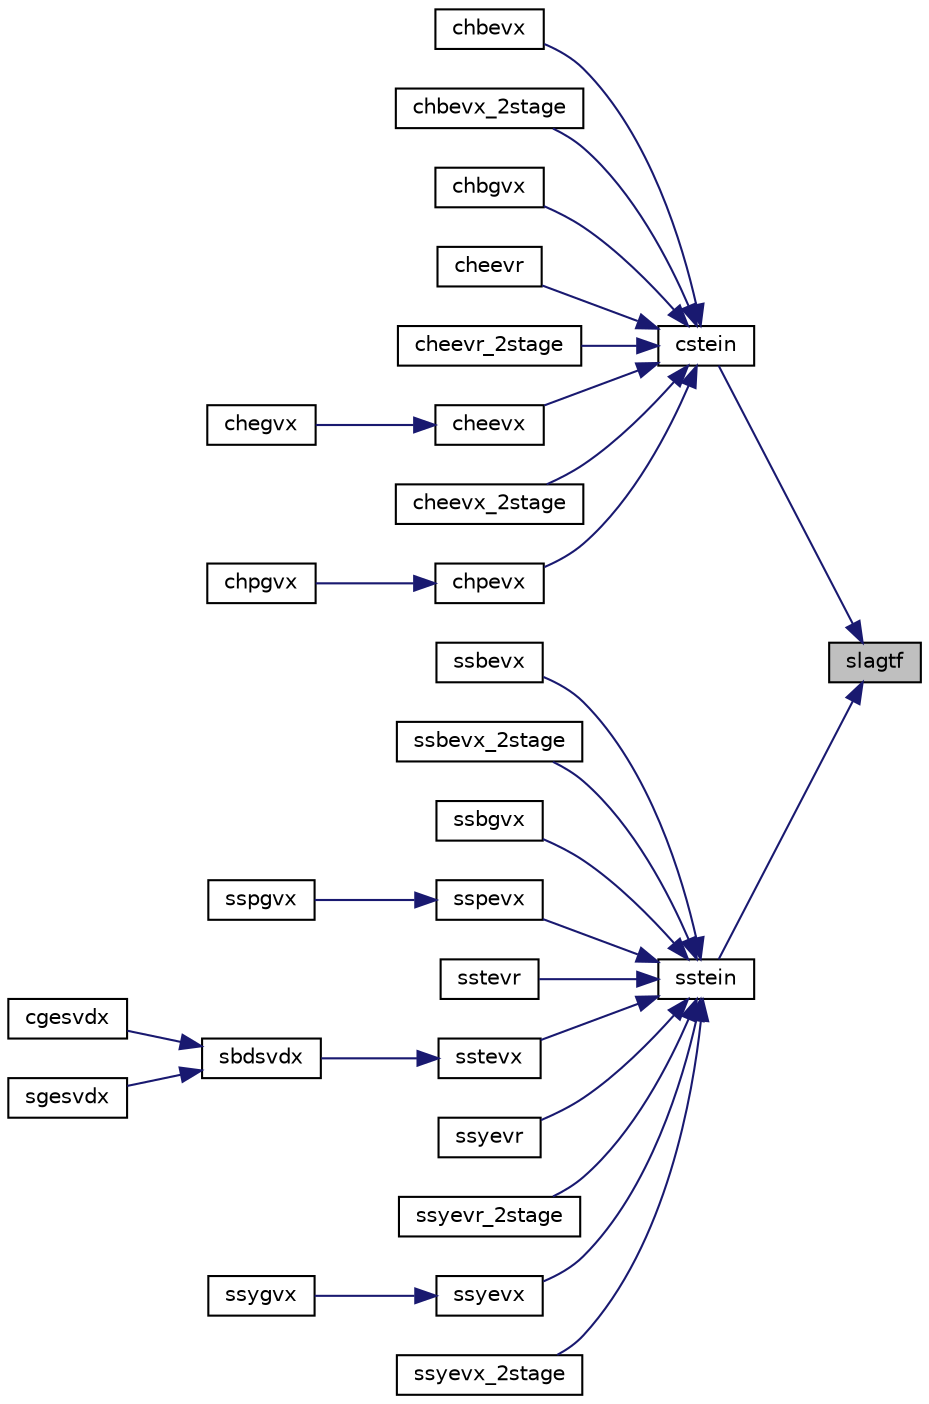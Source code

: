 digraph "slagtf"
{
 // LATEX_PDF_SIZE
  edge [fontname="Helvetica",fontsize="10",labelfontname="Helvetica",labelfontsize="10"];
  node [fontname="Helvetica",fontsize="10",shape=record];
  rankdir="RL";
  Node1 [label="slagtf",height=0.2,width=0.4,color="black", fillcolor="grey75", style="filled", fontcolor="black",tooltip="SLAGTF computes an LU factorization of a matrix T-λI, where T is a general tridiagonal matrix,..."];
  Node1 -> Node2 [dir="back",color="midnightblue",fontsize="10",style="solid",fontname="Helvetica"];
  Node2 [label="cstein",height=0.2,width=0.4,color="black", fillcolor="white", style="filled",URL="$cstein_8f.html#a3f8cdd4e405394843d0b69feeaa19c4a",tooltip="CSTEIN"];
  Node2 -> Node3 [dir="back",color="midnightblue",fontsize="10",style="solid",fontname="Helvetica"];
  Node3 [label="chbevx",height=0.2,width=0.4,color="black", fillcolor="white", style="filled",URL="$chbevx_8f.html#ac77c2a93e93f3eeb756264a5e3d1510f",tooltip="CHBEVX computes the eigenvalues and, optionally, the left and/or right eigenvectors for OTHER matrice..."];
  Node2 -> Node4 [dir="back",color="midnightblue",fontsize="10",style="solid",fontname="Helvetica"];
  Node4 [label="chbevx_2stage",height=0.2,width=0.4,color="black", fillcolor="white", style="filled",URL="$chbevx__2stage_8f.html#ad8820f8a084e192bc6e3713b766a6cdd",tooltip="CHBEVX_2STAGE computes the eigenvalues and, optionally, the left and/or right eigenvectors for OTHER ..."];
  Node2 -> Node5 [dir="back",color="midnightblue",fontsize="10",style="solid",fontname="Helvetica"];
  Node5 [label="chbgvx",height=0.2,width=0.4,color="black", fillcolor="white", style="filled",URL="$chbgvx_8f.html#adc31cb38fcdd9a79731c5ca924c1756c",tooltip="CHBGVX"];
  Node2 -> Node6 [dir="back",color="midnightblue",fontsize="10",style="solid",fontname="Helvetica"];
  Node6 [label="cheevr",height=0.2,width=0.4,color="black", fillcolor="white", style="filled",URL="$cheevr_8f.html#ac02f8a55f35ec7767a36b5a9f3ebb0d8",tooltip="CHEEVR computes the eigenvalues and, optionally, the left and/or right eigenvectors for HE matrices"];
  Node2 -> Node7 [dir="back",color="midnightblue",fontsize="10",style="solid",fontname="Helvetica"];
  Node7 [label="cheevr_2stage",height=0.2,width=0.4,color="black", fillcolor="white", style="filled",URL="$cheevr__2stage_8f.html#a378c442e3a5e9ef21a80e3c26c5b4050",tooltip="CHEEVR_2STAGE computes the eigenvalues and, optionally, the left and/or right eigenvectors for HE mat..."];
  Node2 -> Node8 [dir="back",color="midnightblue",fontsize="10",style="solid",fontname="Helvetica"];
  Node8 [label="cheevx",height=0.2,width=0.4,color="black", fillcolor="white", style="filled",URL="$cheevx_8f.html#a9f7c713a0119e777afe726e54feb6ef7",tooltip="CHEEVX computes the eigenvalues and, optionally, the left and/or right eigenvectors for HE matrices"];
  Node8 -> Node9 [dir="back",color="midnightblue",fontsize="10",style="solid",fontname="Helvetica"];
  Node9 [label="chegvx",height=0.2,width=0.4,color="black", fillcolor="white", style="filled",URL="$chegvx_8f.html#ad5f5ddf0eee1402d59fc1017de0fc291",tooltip="CHEGVX"];
  Node2 -> Node10 [dir="back",color="midnightblue",fontsize="10",style="solid",fontname="Helvetica"];
  Node10 [label="cheevx_2stage",height=0.2,width=0.4,color="black", fillcolor="white", style="filled",URL="$cheevx__2stage_8f.html#a1279b26b80d88a050ab7b88b7f578b09",tooltip="CHEEVX_2STAGE computes the eigenvalues and, optionally, the left and/or right eigenvectors for HE mat..."];
  Node2 -> Node11 [dir="back",color="midnightblue",fontsize="10",style="solid",fontname="Helvetica"];
  Node11 [label="chpevx",height=0.2,width=0.4,color="black", fillcolor="white", style="filled",URL="$chpevx_8f.html#ae8af67b404d7c0f3cfc568c56c4e239b",tooltip="CHPEVX computes the eigenvalues and, optionally, the left and/or right eigenvectors for OTHER matrice..."];
  Node11 -> Node12 [dir="back",color="midnightblue",fontsize="10",style="solid",fontname="Helvetica"];
  Node12 [label="chpgvx",height=0.2,width=0.4,color="black", fillcolor="white", style="filled",URL="$chpgvx_8f.html#a81a69366c832454d56786374b6ad1614",tooltip="CHPGVX"];
  Node1 -> Node13 [dir="back",color="midnightblue",fontsize="10",style="solid",fontname="Helvetica"];
  Node13 [label="sstein",height=0.2,width=0.4,color="black", fillcolor="white", style="filled",URL="$sstein_8f.html#a7bbe58d69ce21e8fac0eb2a727f13bd1",tooltip="SSTEIN"];
  Node13 -> Node14 [dir="back",color="midnightblue",fontsize="10",style="solid",fontname="Helvetica"];
  Node14 [label="ssbevx",height=0.2,width=0.4,color="black", fillcolor="white", style="filled",URL="$ssbevx_8f.html#a5566995387fefaa091f1c44cdfff6440",tooltip="SSBEVX computes the eigenvalues and, optionally, the left and/or right eigenvectors for OTHER matrice..."];
  Node13 -> Node15 [dir="back",color="midnightblue",fontsize="10",style="solid",fontname="Helvetica"];
  Node15 [label="ssbevx_2stage",height=0.2,width=0.4,color="black", fillcolor="white", style="filled",URL="$ssbevx__2stage_8f.html#a12db0b30afb433ab6b4fe18a9ee0234f",tooltip="SSBEVX_2STAGE computes the eigenvalues and, optionally, the left and/or right eigenvectors for OTHER ..."];
  Node13 -> Node16 [dir="back",color="midnightblue",fontsize="10",style="solid",fontname="Helvetica"];
  Node16 [label="ssbgvx",height=0.2,width=0.4,color="black", fillcolor="white", style="filled",URL="$ssbgvx_8f.html#a698be9aea5406ea6cb19fe47378e2233",tooltip="SSBGVX"];
  Node13 -> Node17 [dir="back",color="midnightblue",fontsize="10",style="solid",fontname="Helvetica"];
  Node17 [label="sspevx",height=0.2,width=0.4,color="black", fillcolor="white", style="filled",URL="$sspevx_8f.html#aaa149618cc74cd907218f33d30825109",tooltip="SSPEVX computes the eigenvalues and, optionally, the left and/or right eigenvectors for OTHER matrice..."];
  Node17 -> Node18 [dir="back",color="midnightblue",fontsize="10",style="solid",fontname="Helvetica"];
  Node18 [label="sspgvx",height=0.2,width=0.4,color="black", fillcolor="white", style="filled",URL="$sspgvx_8f.html#a6d78c13e0472349e920ec49cc79337fb",tooltip="SSPGVX"];
  Node13 -> Node19 [dir="back",color="midnightblue",fontsize="10",style="solid",fontname="Helvetica"];
  Node19 [label="sstevr",height=0.2,width=0.4,color="black", fillcolor="white", style="filled",URL="$sstevr_8f.html#aee807b6868003c11b1b1741576c0f06b",tooltip="SSTEVR computes the eigenvalues and, optionally, the left and/or right eigenvectors for OTHER matrice..."];
  Node13 -> Node20 [dir="back",color="midnightblue",fontsize="10",style="solid",fontname="Helvetica"];
  Node20 [label="sstevx",height=0.2,width=0.4,color="black", fillcolor="white", style="filled",URL="$sstevx_8f.html#a36282d988538ba9e8906875420e2b567",tooltip="SSTEVX computes the eigenvalues and, optionally, the left and/or right eigenvectors for OTHER matrice..."];
  Node20 -> Node21 [dir="back",color="midnightblue",fontsize="10",style="solid",fontname="Helvetica"];
  Node21 [label="sbdsvdx",height=0.2,width=0.4,color="black", fillcolor="white", style="filled",URL="$sbdsvdx_8f.html#a62165ec681f491ea6067a0ab9f532ad4",tooltip="SBDSVDX"];
  Node21 -> Node22 [dir="back",color="midnightblue",fontsize="10",style="solid",fontname="Helvetica"];
  Node22 [label="cgesvdx",height=0.2,width=0.4,color="black", fillcolor="white", style="filled",URL="$cgesvdx_8f.html#a97f13f2c54e078344d3f9f20ac24c8be",tooltip="CGESVDX computes the singular value decomposition (SVD) for GE matrices"];
  Node21 -> Node23 [dir="back",color="midnightblue",fontsize="10",style="solid",fontname="Helvetica"];
  Node23 [label="sgesvdx",height=0.2,width=0.4,color="black", fillcolor="white", style="filled",URL="$sgesvdx_8f.html#aec7e3fe91246cc52bcd34c45494932aa",tooltip="SGESVDX computes the singular value decomposition (SVD) for GE matrices"];
  Node13 -> Node24 [dir="back",color="midnightblue",fontsize="10",style="solid",fontname="Helvetica"];
  Node24 [label="ssyevr",height=0.2,width=0.4,color="black", fillcolor="white", style="filled",URL="$ssyevr_8f.html#a24155d2da67fb4a896c5f8257589b19f",tooltip="SSYEVR computes the eigenvalues and, optionally, the left and/or right eigenvectors for SY matrices"];
  Node13 -> Node25 [dir="back",color="midnightblue",fontsize="10",style="solid",fontname="Helvetica"];
  Node25 [label="ssyevr_2stage",height=0.2,width=0.4,color="black", fillcolor="white", style="filled",URL="$ssyevr__2stage_8f.html#acdcfccbd51404d755a5b08c188d74a6f",tooltip="SSYEVR_2STAGE computes the eigenvalues and, optionally, the left and/or right eigenvectors for SY mat..."];
  Node13 -> Node26 [dir="back",color="midnightblue",fontsize="10",style="solid",fontname="Helvetica"];
  Node26 [label="ssyevx",height=0.2,width=0.4,color="black", fillcolor="white", style="filled",URL="$ssyevx_8f.html#a7f8f413f03a84dbe4ac7a973024d0a48",tooltip="SSYEVX computes the eigenvalues and, optionally, the left and/or right eigenvectors for SY matrices"];
  Node26 -> Node27 [dir="back",color="midnightblue",fontsize="10",style="solid",fontname="Helvetica"];
  Node27 [label="ssygvx",height=0.2,width=0.4,color="black", fillcolor="white", style="filled",URL="$ssygvx_8f.html#a29a3927f20cd9692c94ff14babe54ffa",tooltip="SSYGVX"];
  Node13 -> Node28 [dir="back",color="midnightblue",fontsize="10",style="solid",fontname="Helvetica"];
  Node28 [label="ssyevx_2stage",height=0.2,width=0.4,color="black", fillcolor="white", style="filled",URL="$ssyevx__2stage_8f.html#ade5afd3e65add6bc3ba047203a98602f",tooltip="SSYEVX_2STAGE computes the eigenvalues and, optionally, the left and/or right eigenvectors for SY mat..."];
}
